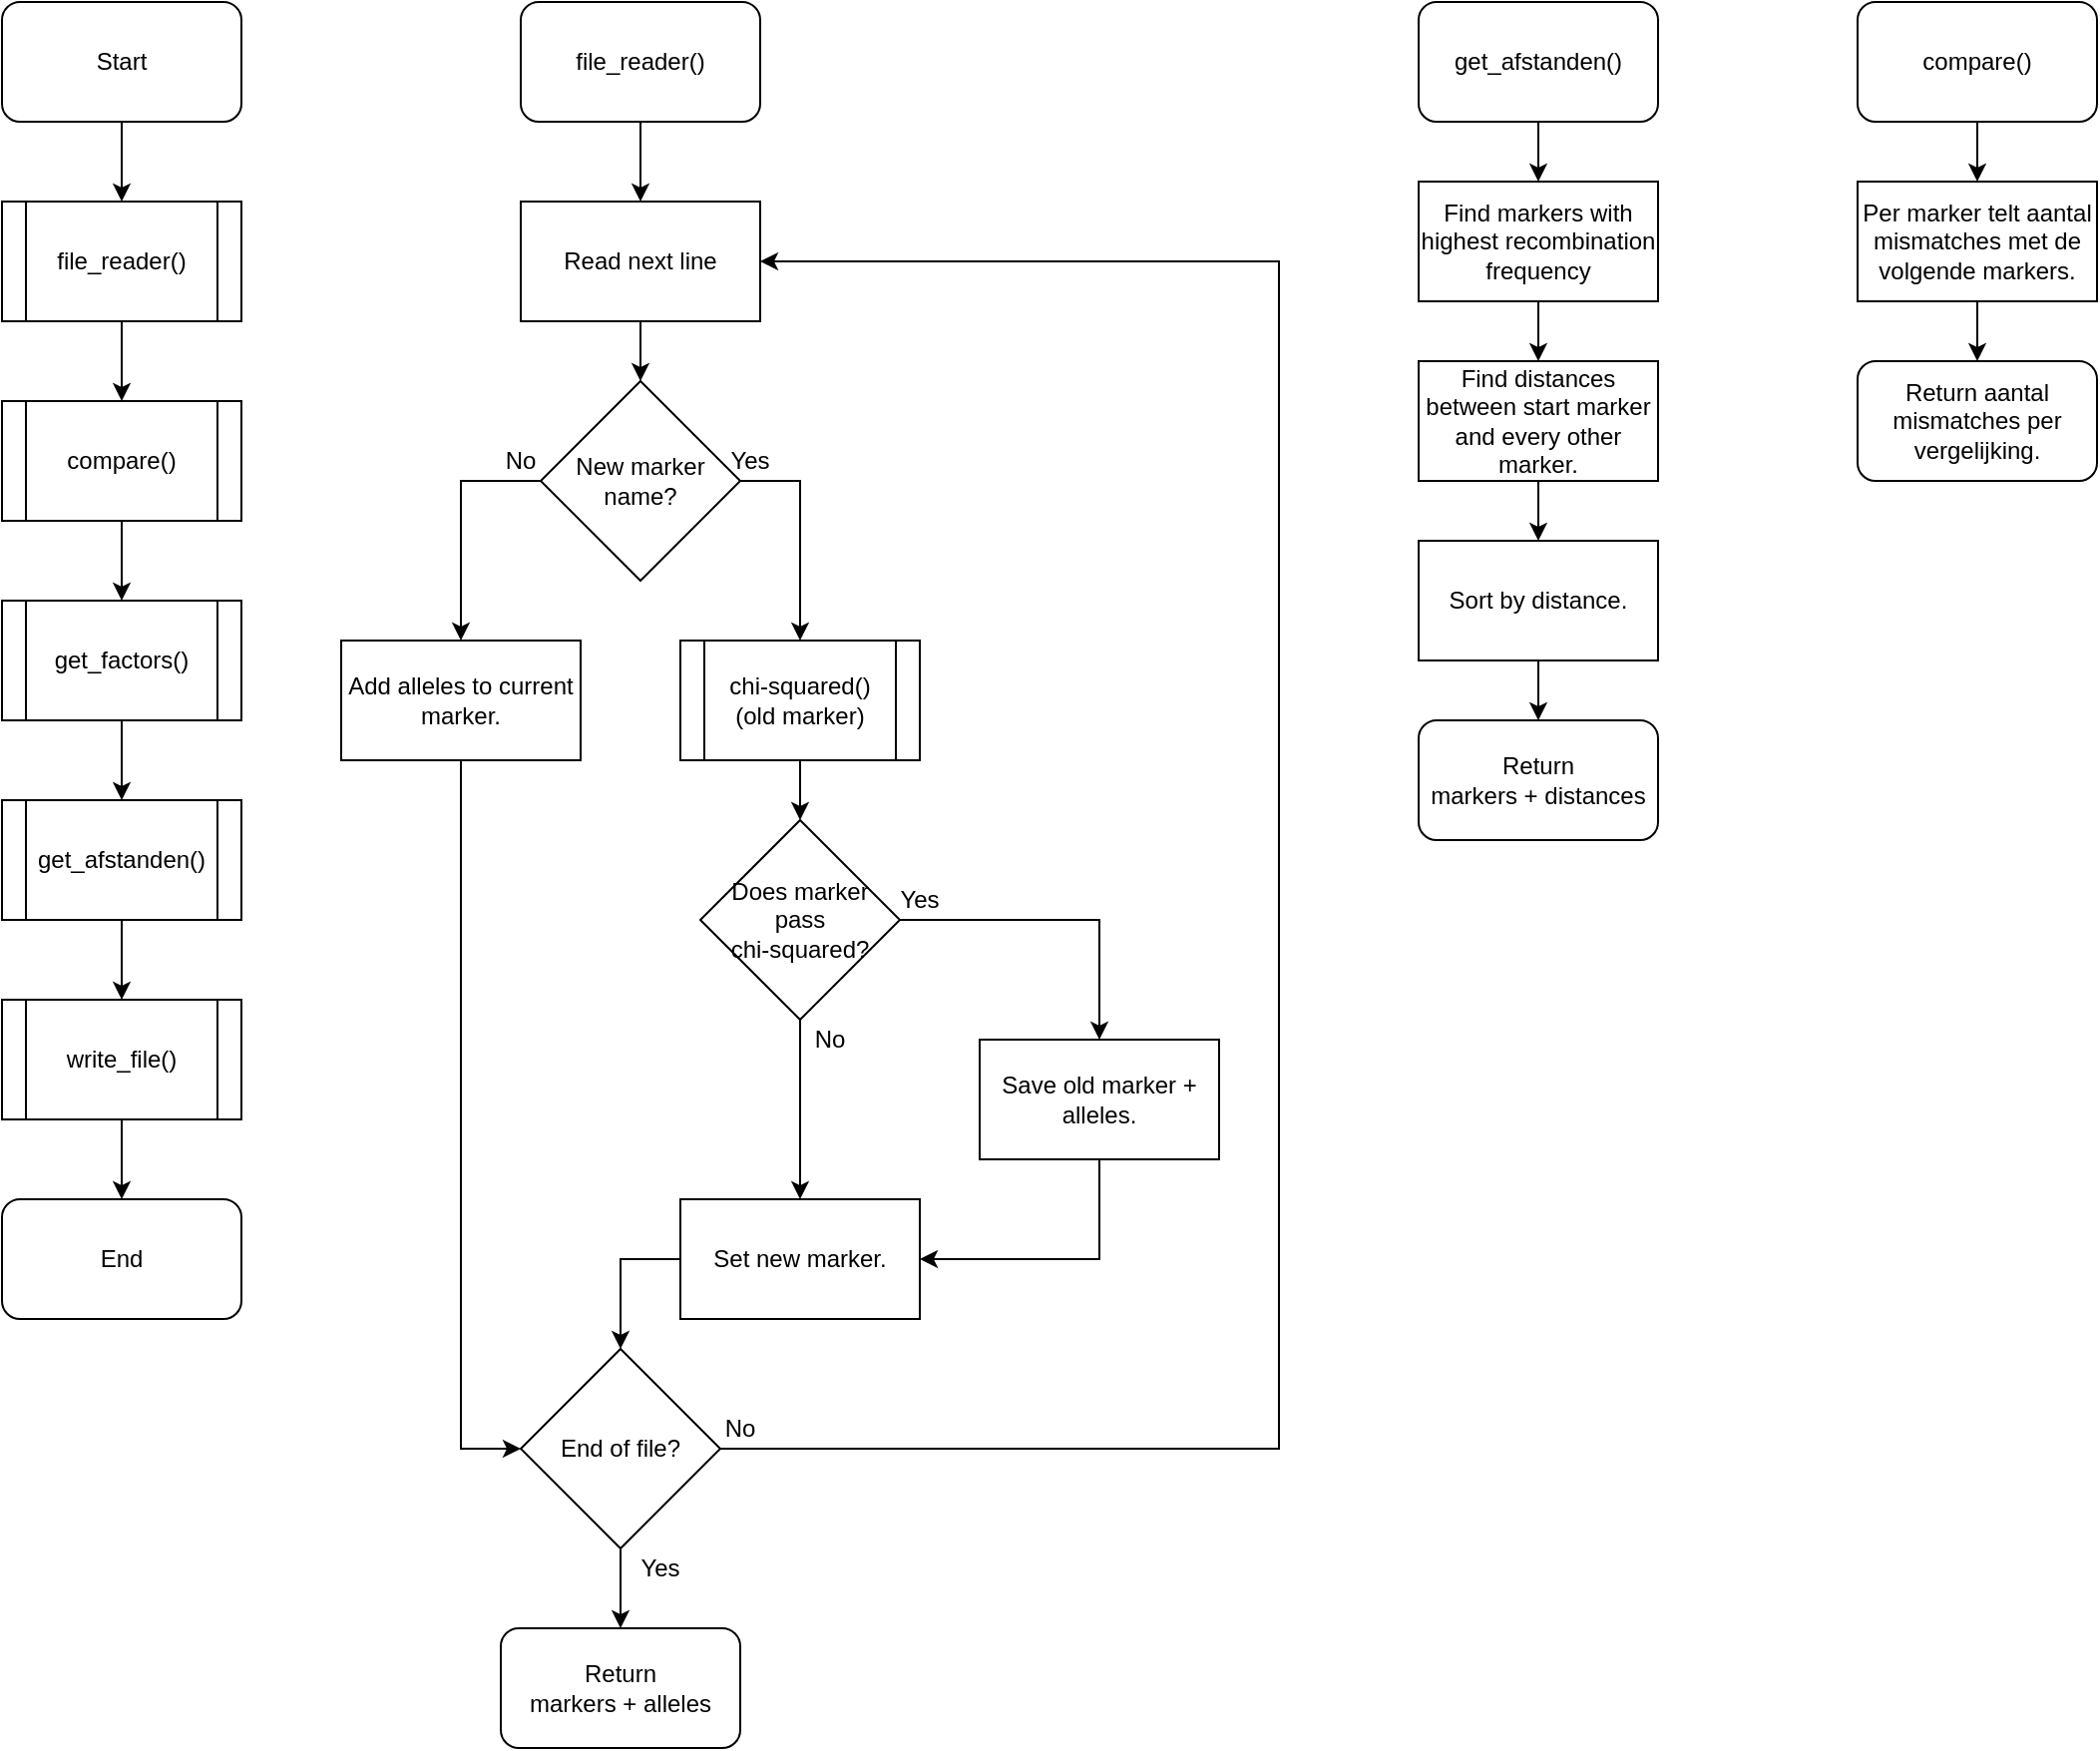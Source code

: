 <mxfile version="14.0.0" type="github">
  <diagram id="WIVu0mPp5h0rXaQMBpwR" name="Page-1">
    <mxGraphModel dx="1422" dy="802" grid="1" gridSize="10" guides="1" tooltips="1" connect="1" arrows="1" fold="1" page="1" pageScale="1" pageWidth="850" pageHeight="1100" math="0" shadow="0">
      <root>
        <mxCell id="0" />
        <mxCell id="1" parent="0" />
        <mxCell id="wkiomEM7Kk_rvFzbw4gm-9" style="edgeStyle=orthogonalEdgeStyle;rounded=0;orthogonalLoop=1;jettySize=auto;html=1;" parent="1" source="wkiomEM7Kk_rvFzbw4gm-1" target="wkiomEM7Kk_rvFzbw4gm-2" edge="1">
          <mxGeometry relative="1" as="geometry" />
        </mxCell>
        <mxCell id="wkiomEM7Kk_rvFzbw4gm-1" value="&lt;div&gt;Start&lt;/div&gt;" style="rounded=1;whiteSpace=wrap;html=1;" parent="1" vertex="1">
          <mxGeometry x="30" y="20" width="120" height="60" as="geometry" />
        </mxCell>
        <mxCell id="wkiomEM7Kk_rvFzbw4gm-10" style="edgeStyle=orthogonalEdgeStyle;rounded=0;orthogonalLoop=1;jettySize=auto;html=1;" parent="1" source="wkiomEM7Kk_rvFzbw4gm-2" target="wkiomEM7Kk_rvFzbw4gm-3" edge="1">
          <mxGeometry relative="1" as="geometry" />
        </mxCell>
        <mxCell id="wkiomEM7Kk_rvFzbw4gm-2" value="file_reader()" style="shape=process;whiteSpace=wrap;html=1;backgroundOutline=1;" parent="1" vertex="1">
          <mxGeometry x="30" y="120" width="120" height="60" as="geometry" />
        </mxCell>
        <mxCell id="wkiomEM7Kk_rvFzbw4gm-11" style="edgeStyle=orthogonalEdgeStyle;rounded=0;orthogonalLoop=1;jettySize=auto;html=1;" parent="1" source="wkiomEM7Kk_rvFzbw4gm-3" target="wkiomEM7Kk_rvFzbw4gm-4" edge="1">
          <mxGeometry relative="1" as="geometry" />
        </mxCell>
        <mxCell id="wkiomEM7Kk_rvFzbw4gm-3" value="compare()" style="shape=process;whiteSpace=wrap;html=1;backgroundOutline=1;" parent="1" vertex="1">
          <mxGeometry x="30" y="220" width="120" height="60" as="geometry" />
        </mxCell>
        <mxCell id="wkiomEM7Kk_rvFzbw4gm-12" style="edgeStyle=orthogonalEdgeStyle;rounded=0;orthogonalLoop=1;jettySize=auto;html=1;" parent="1" source="wkiomEM7Kk_rvFzbw4gm-4" target="wkiomEM7Kk_rvFzbw4gm-5" edge="1">
          <mxGeometry relative="1" as="geometry" />
        </mxCell>
        <mxCell id="wkiomEM7Kk_rvFzbw4gm-4" value="get_factors()" style="shape=process;whiteSpace=wrap;html=1;backgroundOutline=1;" parent="1" vertex="1">
          <mxGeometry x="30" y="320" width="120" height="60" as="geometry" />
        </mxCell>
        <mxCell id="wkiomEM7Kk_rvFzbw4gm-13" style="edgeStyle=orthogonalEdgeStyle;rounded=0;orthogonalLoop=1;jettySize=auto;html=1;" parent="1" source="wkiomEM7Kk_rvFzbw4gm-5" target="wkiomEM7Kk_rvFzbw4gm-6" edge="1">
          <mxGeometry relative="1" as="geometry" />
        </mxCell>
        <mxCell id="wkiomEM7Kk_rvFzbw4gm-5" value="get_afstanden()" style="shape=process;whiteSpace=wrap;html=1;backgroundOutline=1;" parent="1" vertex="1">
          <mxGeometry x="30" y="420" width="120" height="60" as="geometry" />
        </mxCell>
        <mxCell id="wkiomEM7Kk_rvFzbw4gm-14" style="edgeStyle=orthogonalEdgeStyle;rounded=0;orthogonalLoop=1;jettySize=auto;html=1;" parent="1" source="wkiomEM7Kk_rvFzbw4gm-6" target="wkiomEM7Kk_rvFzbw4gm-7" edge="1">
          <mxGeometry relative="1" as="geometry" />
        </mxCell>
        <mxCell id="wkiomEM7Kk_rvFzbw4gm-6" value="write_file()" style="shape=process;whiteSpace=wrap;html=1;backgroundOutline=1;" parent="1" vertex="1">
          <mxGeometry x="30" y="520" width="120" height="60" as="geometry" />
        </mxCell>
        <mxCell id="wkiomEM7Kk_rvFzbw4gm-7" value="End" style="rounded=1;whiteSpace=wrap;html=1;" parent="1" vertex="1">
          <mxGeometry x="30" y="620" width="120" height="60" as="geometry" />
        </mxCell>
        <mxCell id="wkiomEM7Kk_rvFzbw4gm-31" style="edgeStyle=orthogonalEdgeStyle;rounded=0;orthogonalLoop=1;jettySize=auto;html=1;" parent="1" source="wkiomEM7Kk_rvFzbw4gm-15" target="wkiomEM7Kk_rvFzbw4gm-16" edge="1">
          <mxGeometry relative="1" as="geometry" />
        </mxCell>
        <mxCell id="wkiomEM7Kk_rvFzbw4gm-15" value="file_reader()" style="rounded=1;whiteSpace=wrap;html=1;" parent="1" vertex="1">
          <mxGeometry x="290" y="20" width="120" height="60" as="geometry" />
        </mxCell>
        <mxCell id="wkiomEM7Kk_rvFzbw4gm-30" style="edgeStyle=orthogonalEdgeStyle;rounded=0;orthogonalLoop=1;jettySize=auto;html=1;" parent="1" source="wkiomEM7Kk_rvFzbw4gm-16" target="wkiomEM7Kk_rvFzbw4gm-18" edge="1">
          <mxGeometry relative="1" as="geometry" />
        </mxCell>
        <mxCell id="wkiomEM7Kk_rvFzbw4gm-16" value="Read next line" style="rounded=0;whiteSpace=wrap;html=1;" parent="1" vertex="1">
          <mxGeometry x="290" y="120" width="120" height="60" as="geometry" />
        </mxCell>
        <mxCell id="wkiomEM7Kk_rvFzbw4gm-24" style="edgeStyle=orthogonalEdgeStyle;rounded=0;orthogonalLoop=1;jettySize=auto;html=1;entryX=1;entryY=0.5;entryDx=0;entryDy=0;" parent="1" source="wkiomEM7Kk_rvFzbw4gm-17" target="wkiomEM7Kk_rvFzbw4gm-16" edge="1">
          <mxGeometry relative="1" as="geometry">
            <mxPoint x="470" y="165" as="targetPoint" />
            <Array as="points">
              <mxPoint x="670" y="745" />
              <mxPoint x="670" y="150" />
            </Array>
          </mxGeometry>
        </mxCell>
        <mxCell id="wkiomEM7Kk_rvFzbw4gm-35" style="edgeStyle=orthogonalEdgeStyle;rounded=0;orthogonalLoop=1;jettySize=auto;html=1;" parent="1" source="wkiomEM7Kk_rvFzbw4gm-17" target="wkiomEM7Kk_rvFzbw4gm-34" edge="1">
          <mxGeometry relative="1" as="geometry" />
        </mxCell>
        <mxCell id="wkiomEM7Kk_rvFzbw4gm-17" value="End of file?" style="rhombus;whiteSpace=wrap;html=1;" parent="1" vertex="1">
          <mxGeometry x="290" y="695" width="100" height="100" as="geometry" />
        </mxCell>
        <mxCell id="wkiomEM7Kk_rvFzbw4gm-22" style="edgeStyle=orthogonalEdgeStyle;rounded=0;orthogonalLoop=1;jettySize=auto;html=1;entryX=0.5;entryY=0;entryDx=0;entryDy=0;" parent="1" source="wkiomEM7Kk_rvFzbw4gm-18" target="wkiomEM7Kk_rvFzbw4gm-19" edge="1">
          <mxGeometry relative="1" as="geometry">
            <Array as="points">
              <mxPoint x="260" y="260" />
            </Array>
          </mxGeometry>
        </mxCell>
        <mxCell id="wkiomEM7Kk_rvFzbw4gm-37" style="edgeStyle=orthogonalEdgeStyle;rounded=0;orthogonalLoop=1;jettySize=auto;html=1;" parent="1" source="wkiomEM7Kk_rvFzbw4gm-18" target="wkiomEM7Kk_rvFzbw4gm-36" edge="1">
          <mxGeometry relative="1" as="geometry">
            <Array as="points">
              <mxPoint x="430" y="260" />
            </Array>
          </mxGeometry>
        </mxCell>
        <mxCell id="wkiomEM7Kk_rvFzbw4gm-18" value="New marker name?" style="rhombus;whiteSpace=wrap;html=1;" parent="1" vertex="1">
          <mxGeometry x="300" y="210" width="100" height="100" as="geometry" />
        </mxCell>
        <mxCell id="wkiomEM7Kk_rvFzbw4gm-23" style="edgeStyle=orthogonalEdgeStyle;rounded=0;orthogonalLoop=1;jettySize=auto;html=1;entryX=0;entryY=0.5;entryDx=0;entryDy=0;" parent="1" source="wkiomEM7Kk_rvFzbw4gm-19" target="wkiomEM7Kk_rvFzbw4gm-17" edge="1">
          <mxGeometry relative="1" as="geometry">
            <Array as="points">
              <mxPoint x="260" y="745" />
            </Array>
          </mxGeometry>
        </mxCell>
        <mxCell id="wkiomEM7Kk_rvFzbw4gm-19" value="Add alleles to current marker." style="rounded=0;whiteSpace=wrap;html=1;" parent="1" vertex="1">
          <mxGeometry x="200" y="340" width="120" height="60" as="geometry" />
        </mxCell>
        <mxCell id="wkiomEM7Kk_rvFzbw4gm-42" style="edgeStyle=orthogonalEdgeStyle;rounded=0;orthogonalLoop=1;jettySize=auto;html=1;entryX=1;entryY=0.5;entryDx=0;entryDy=0;" parent="1" source="wkiomEM7Kk_rvFzbw4gm-20" target="wkiomEM7Kk_rvFzbw4gm-21" edge="1">
          <mxGeometry relative="1" as="geometry">
            <Array as="points">
              <mxPoint x="580" y="650" />
            </Array>
          </mxGeometry>
        </mxCell>
        <mxCell id="wkiomEM7Kk_rvFzbw4gm-20" value="Save old marker + alleles." style="rounded=0;whiteSpace=wrap;html=1;" parent="1" vertex="1">
          <mxGeometry x="520" y="540" width="120" height="60" as="geometry" />
        </mxCell>
        <mxCell id="wkiomEM7Kk_rvFzbw4gm-27" style="edgeStyle=orthogonalEdgeStyle;rounded=0;orthogonalLoop=1;jettySize=auto;html=1;" parent="1" source="wkiomEM7Kk_rvFzbw4gm-21" target="wkiomEM7Kk_rvFzbw4gm-17" edge="1">
          <mxGeometry relative="1" as="geometry">
            <Array as="points">
              <mxPoint x="340" y="650" />
            </Array>
          </mxGeometry>
        </mxCell>
        <mxCell id="wkiomEM7Kk_rvFzbw4gm-21" value="Set new marker." style="rounded=0;whiteSpace=wrap;html=1;" parent="1" vertex="1">
          <mxGeometry x="370" y="620" width="120" height="60" as="geometry" />
        </mxCell>
        <mxCell id="wkiomEM7Kk_rvFzbw4gm-28" value="Yes" style="text;html=1;strokeColor=none;fillColor=none;align=center;verticalAlign=middle;whiteSpace=wrap;rounded=0;" parent="1" vertex="1">
          <mxGeometry x="385" y="240" width="40" height="20" as="geometry" />
        </mxCell>
        <mxCell id="wkiomEM7Kk_rvFzbw4gm-29" value="&lt;div&gt;No&lt;/div&gt;" style="text;html=1;strokeColor=none;fillColor=none;align=center;verticalAlign=middle;whiteSpace=wrap;rounded=0;" parent="1" vertex="1">
          <mxGeometry x="270" y="240" width="40" height="20" as="geometry" />
        </mxCell>
        <mxCell id="wkiomEM7Kk_rvFzbw4gm-32" value="No" style="text;html=1;strokeColor=none;fillColor=none;align=center;verticalAlign=middle;whiteSpace=wrap;rounded=0;" parent="1" vertex="1">
          <mxGeometry x="380" y="725" width="40" height="20" as="geometry" />
        </mxCell>
        <mxCell id="wkiomEM7Kk_rvFzbw4gm-33" value="Yes" style="text;html=1;strokeColor=none;fillColor=none;align=center;verticalAlign=middle;whiteSpace=wrap;rounded=0;" parent="1" vertex="1">
          <mxGeometry x="340" y="795" width="40" height="20" as="geometry" />
        </mxCell>
        <mxCell id="wkiomEM7Kk_rvFzbw4gm-34" value="&lt;div&gt;Return &lt;br&gt;&lt;/div&gt;&lt;div&gt;markers + alleles&lt;/div&gt;" style="rounded=1;whiteSpace=wrap;html=1;" parent="1" vertex="1">
          <mxGeometry x="280" y="835" width="120" height="60" as="geometry" />
        </mxCell>
        <mxCell id="wkiomEM7Kk_rvFzbw4gm-44" style="edgeStyle=orthogonalEdgeStyle;rounded=0;orthogonalLoop=1;jettySize=auto;html=1;" parent="1" source="wkiomEM7Kk_rvFzbw4gm-36" target="wkiomEM7Kk_rvFzbw4gm-38" edge="1">
          <mxGeometry relative="1" as="geometry" />
        </mxCell>
        <mxCell id="wkiomEM7Kk_rvFzbw4gm-36" value="&lt;div&gt;chi-squared()&lt;/div&gt;&lt;div&gt;(old marker)&lt;br&gt;&lt;/div&gt;" style="shape=process;whiteSpace=wrap;html=1;backgroundOutline=1;" parent="1" vertex="1">
          <mxGeometry x="370" y="340" width="120" height="60" as="geometry" />
        </mxCell>
        <mxCell id="wkiomEM7Kk_rvFzbw4gm-41" style="edgeStyle=orthogonalEdgeStyle;rounded=0;orthogonalLoop=1;jettySize=auto;html=1;entryX=0.5;entryY=0;entryDx=0;entryDy=0;" parent="1" source="wkiomEM7Kk_rvFzbw4gm-38" target="wkiomEM7Kk_rvFzbw4gm-20" edge="1">
          <mxGeometry relative="1" as="geometry">
            <mxPoint x="580" y="530" as="targetPoint" />
            <Array as="points">
              <mxPoint x="580" y="480" />
            </Array>
          </mxGeometry>
        </mxCell>
        <mxCell id="wkiomEM7Kk_rvFzbw4gm-43" style="edgeStyle=orthogonalEdgeStyle;rounded=0;orthogonalLoop=1;jettySize=auto;html=1;" parent="1" source="wkiomEM7Kk_rvFzbw4gm-38" target="wkiomEM7Kk_rvFzbw4gm-21" edge="1">
          <mxGeometry relative="1" as="geometry" />
        </mxCell>
        <mxCell id="wkiomEM7Kk_rvFzbw4gm-38" value="&lt;div&gt;Does marker &lt;br&gt;&lt;/div&gt;&lt;div&gt;pass &lt;br&gt;&lt;/div&gt;&lt;div&gt;chi-squared?&lt;/div&gt;" style="rhombus;whiteSpace=wrap;html=1;" parent="1" vertex="1">
          <mxGeometry x="380" y="430" width="100" height="100" as="geometry" />
        </mxCell>
        <mxCell id="wkiomEM7Kk_rvFzbw4gm-45" value="&lt;div&gt;Yes&lt;/div&gt;" style="text;html=1;strokeColor=none;fillColor=none;align=center;verticalAlign=middle;whiteSpace=wrap;rounded=0;" parent="1" vertex="1">
          <mxGeometry x="470" y="460" width="40" height="20" as="geometry" />
        </mxCell>
        <mxCell id="wkiomEM7Kk_rvFzbw4gm-46" value="No" style="text;html=1;strokeColor=none;fillColor=none;align=center;verticalAlign=middle;whiteSpace=wrap;rounded=0;" parent="1" vertex="1">
          <mxGeometry x="425" y="530" width="40" height="20" as="geometry" />
        </mxCell>
        <mxCell id="wkiomEM7Kk_rvFzbw4gm-51" style="edgeStyle=orthogonalEdgeStyle;rounded=0;orthogonalLoop=1;jettySize=auto;html=1;" parent="1" source="wkiomEM7Kk_rvFzbw4gm-47" target="wkiomEM7Kk_rvFzbw4gm-48" edge="1">
          <mxGeometry relative="1" as="geometry" />
        </mxCell>
        <mxCell id="wkiomEM7Kk_rvFzbw4gm-47" value="get_afstanden()" style="rounded=1;whiteSpace=wrap;html=1;" parent="1" vertex="1">
          <mxGeometry x="740" y="20" width="120" height="60" as="geometry" />
        </mxCell>
        <mxCell id="wkiomEM7Kk_rvFzbw4gm-52" style="edgeStyle=orthogonalEdgeStyle;rounded=0;orthogonalLoop=1;jettySize=auto;html=1;" parent="1" source="wkiomEM7Kk_rvFzbw4gm-48" target="wkiomEM7Kk_rvFzbw4gm-49" edge="1">
          <mxGeometry relative="1" as="geometry" />
        </mxCell>
        <mxCell id="wkiomEM7Kk_rvFzbw4gm-48" value="Find markers with highest recombination frequency" style="rounded=0;whiteSpace=wrap;html=1;" parent="1" vertex="1">
          <mxGeometry x="740" y="110" width="120" height="60" as="geometry" />
        </mxCell>
        <mxCell id="wkiomEM7Kk_rvFzbw4gm-53" style="edgeStyle=orthogonalEdgeStyle;rounded=0;orthogonalLoop=1;jettySize=auto;html=1;" parent="1" source="wkiomEM7Kk_rvFzbw4gm-49" target="wkiomEM7Kk_rvFzbw4gm-50" edge="1">
          <mxGeometry relative="1" as="geometry" />
        </mxCell>
        <mxCell id="wkiomEM7Kk_rvFzbw4gm-49" value="Find distances between start marker and every other marker." style="rounded=0;whiteSpace=wrap;html=1;" parent="1" vertex="1">
          <mxGeometry x="740" y="200" width="120" height="60" as="geometry" />
        </mxCell>
        <mxCell id="wkiomEM7Kk_rvFzbw4gm-55" style="edgeStyle=orthogonalEdgeStyle;rounded=0;orthogonalLoop=1;jettySize=auto;html=1;" parent="1" source="wkiomEM7Kk_rvFzbw4gm-50" target="wkiomEM7Kk_rvFzbw4gm-54" edge="1">
          <mxGeometry relative="1" as="geometry" />
        </mxCell>
        <mxCell id="wkiomEM7Kk_rvFzbw4gm-50" value="Sort by distance." style="rounded=0;whiteSpace=wrap;html=1;" parent="1" vertex="1">
          <mxGeometry x="740" y="290" width="120" height="60" as="geometry" />
        </mxCell>
        <mxCell id="wkiomEM7Kk_rvFzbw4gm-54" value="&lt;div&gt;Return&lt;/div&gt;&lt;div&gt;markers + distances&lt;br&gt;&lt;/div&gt;" style="rounded=1;whiteSpace=wrap;html=1;" parent="1" vertex="1">
          <mxGeometry x="740" y="380" width="120" height="60" as="geometry" />
        </mxCell>
        <mxCell id="AwXU7FO3GCDySa8_p--v-3" style="edgeStyle=orthogonalEdgeStyle;rounded=0;orthogonalLoop=1;jettySize=auto;html=1;" edge="1" parent="1" source="wkiomEM7Kk_rvFzbw4gm-58" target="AwXU7FO3GCDySa8_p--v-1">
          <mxGeometry relative="1" as="geometry" />
        </mxCell>
        <mxCell id="wkiomEM7Kk_rvFzbw4gm-58" value="compare()" style="rounded=1;whiteSpace=wrap;html=1;" parent="1" vertex="1">
          <mxGeometry x="960" y="20" width="120" height="60" as="geometry" />
        </mxCell>
        <mxCell id="AwXU7FO3GCDySa8_p--v-4" style="edgeStyle=orthogonalEdgeStyle;rounded=0;orthogonalLoop=1;jettySize=auto;html=1;" edge="1" parent="1" source="AwXU7FO3GCDySa8_p--v-1" target="AwXU7FO3GCDySa8_p--v-2">
          <mxGeometry relative="1" as="geometry" />
        </mxCell>
        <mxCell id="AwXU7FO3GCDySa8_p--v-1" value="Per marker telt aantal mismatches met de volgende markers." style="rounded=0;whiteSpace=wrap;html=1;" vertex="1" parent="1">
          <mxGeometry x="960" y="110" width="120" height="60" as="geometry" />
        </mxCell>
        <mxCell id="AwXU7FO3GCDySa8_p--v-2" value="Return aantal mismatches per vergelijking." style="rounded=1;whiteSpace=wrap;html=1;" vertex="1" parent="1">
          <mxGeometry x="960" y="200" width="120" height="60" as="geometry" />
        </mxCell>
      </root>
    </mxGraphModel>
  </diagram>
</mxfile>
